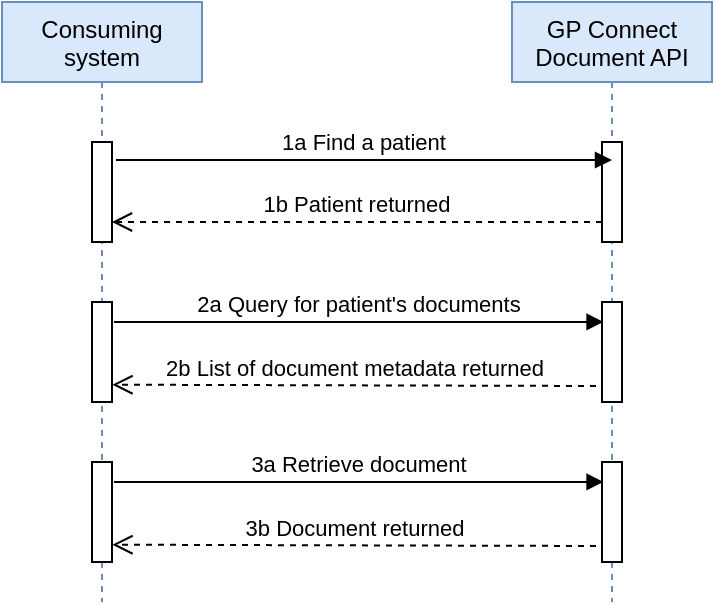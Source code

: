<mxfile version="14.1.8" type="device" pages="2"><diagram id="kgpKYQtTHZ0yAKxKKP6v" name="query and retrieve"><mxGraphModel dx="922" dy="831" grid="1" gridSize="10" guides="1" tooltips="1" connect="1" arrows="1" fold="1" page="1" pageScale="1" pageWidth="850" pageHeight="1100" math="0" shadow="0"><root><mxCell id="0"/><mxCell id="1" parent="0"/><mxCell id="3nuBFxr9cyL0pnOWT2aG-1" value="Consuming&#10;system" style="shape=umlLifeline;perimeter=lifelinePerimeter;container=1;collapsible=0;recursiveResize=0;rounded=0;shadow=0;strokeWidth=1;fillColor=#dae8fc;strokeColor=#6c8ebf;" parent="1" vertex="1"><mxGeometry x="120" y="80" width="100" height="300" as="geometry"/></mxCell><mxCell id="3nuBFxr9cyL0pnOWT2aG-2" value="" style="points=[];perimeter=orthogonalPerimeter;rounded=0;shadow=0;strokeWidth=1;" parent="3nuBFxr9cyL0pnOWT2aG-1" vertex="1"><mxGeometry x="45" y="70" width="10" height="50" as="geometry"/></mxCell><mxCell id="TYLQS_Quh7Jmtxx-G9JT-2" value="" style="html=1;points=[];perimeter=orthogonalPerimeter;" vertex="1" parent="3nuBFxr9cyL0pnOWT2aG-1"><mxGeometry x="45" y="150" width="10" height="50" as="geometry"/></mxCell><mxCell id="TYLQS_Quh7Jmtxx-G9JT-5" value="" style="html=1;points=[];perimeter=orthogonalPerimeter;" vertex="1" parent="3nuBFxr9cyL0pnOWT2aG-1"><mxGeometry x="45" y="230" width="10" height="50" as="geometry"/></mxCell><mxCell id="3nuBFxr9cyL0pnOWT2aG-5" value="GP Connect&#10;Document API" style="shape=umlLifeline;perimeter=lifelinePerimeter;container=1;collapsible=0;recursiveResize=0;rounded=0;shadow=0;strokeWidth=1;fillColor=#dae8fc;strokeColor=#6c8ebf;" parent="1" vertex="1"><mxGeometry x="375" y="80" width="100" height="300" as="geometry"/></mxCell><mxCell id="3nuBFxr9cyL0pnOWT2aG-6" value="" style="points=[];perimeter=orthogonalPerimeter;rounded=0;shadow=0;strokeWidth=1;" parent="3nuBFxr9cyL0pnOWT2aG-5" vertex="1"><mxGeometry x="45" y="70" width="10" height="50" as="geometry"/></mxCell><mxCell id="TYLQS_Quh7Jmtxx-G9JT-1" value="" style="html=1;points=[];perimeter=orthogonalPerimeter;" vertex="1" parent="3nuBFxr9cyL0pnOWT2aG-5"><mxGeometry x="45" y="150" width="10" height="50" as="geometry"/></mxCell><mxCell id="TYLQS_Quh7Jmtxx-G9JT-6" value="" style="html=1;points=[];perimeter=orthogonalPerimeter;" vertex="1" parent="3nuBFxr9cyL0pnOWT2aG-5"><mxGeometry x="45" y="230" width="10" height="50" as="geometry"/></mxCell><mxCell id="3nuBFxr9cyL0pnOWT2aG-7" value="1b Patient returned" style="verticalAlign=bottom;endArrow=open;dashed=1;endSize=8;exitX=0;exitY=0.8;shadow=0;strokeWidth=1;exitDx=0;exitDy=0;exitPerimeter=0;" parent="1" source="3nuBFxr9cyL0pnOWT2aG-6" target="3nuBFxr9cyL0pnOWT2aG-2" edge="1"><mxGeometry relative="1" as="geometry"><mxPoint x="275" y="236" as="targetPoint"/></mxGeometry></mxCell><mxCell id="3nuBFxr9cyL0pnOWT2aG-8" value="1a Find a patient" style="verticalAlign=bottom;endArrow=block;entryX=0.5;entryY=0.18;shadow=0;strokeWidth=1;exitX=1.2;exitY=0.18;exitDx=0;exitDy=0;exitPerimeter=0;entryDx=0;entryDy=0;entryPerimeter=0;" parent="1" source="3nuBFxr9cyL0pnOWT2aG-2" target="3nuBFxr9cyL0pnOWT2aG-6" edge="1"><mxGeometry relative="1" as="geometry"><mxPoint x="275" y="160" as="sourcePoint"/></mxGeometry></mxCell><mxCell id="TYLQS_Quh7Jmtxx-G9JT-3" value="2b List of document metadata returned" style="html=1;verticalAlign=bottom;endArrow=open;dashed=1;endSize=8;exitX=-0.3;exitY=0.84;exitDx=0;exitDy=0;exitPerimeter=0;entryX=1.022;entryY=0.827;entryDx=0;entryDy=0;entryPerimeter=0;" edge="1" parent="1" source="TYLQS_Quh7Jmtxx-G9JT-1" target="TYLQS_Quh7Jmtxx-G9JT-2"><mxGeometry relative="1" as="geometry"><mxPoint x="340" y="270" as="sourcePoint"/><mxPoint x="180" y="272" as="targetPoint"/></mxGeometry></mxCell><mxCell id="TYLQS_Quh7Jmtxx-G9JT-4" value="2a Query for patient's documents" style="html=1;verticalAlign=bottom;endArrow=block;exitX=1.1;exitY=0.2;exitDx=0;exitDy=0;exitPerimeter=0;entryX=0.078;entryY=0.199;entryDx=0;entryDy=0;entryPerimeter=0;" edge="1" parent="1" source="TYLQS_Quh7Jmtxx-G9JT-2" target="TYLQS_Quh7Jmtxx-G9JT-1"><mxGeometry width="80" relative="1" as="geometry"><mxPoint x="230" y="240" as="sourcePoint"/><mxPoint x="340" y="240" as="targetPoint"/></mxGeometry></mxCell><mxCell id="TYLQS_Quh7Jmtxx-G9JT-7" value="3b Document returned" style="html=1;verticalAlign=bottom;endArrow=open;dashed=1;endSize=8;exitX=-0.3;exitY=0.84;exitDx=0;exitDy=0;exitPerimeter=0;entryX=1.022;entryY=0.827;entryDx=0;entryDy=0;entryPerimeter=0;" edge="1" parent="1" source="TYLQS_Quh7Jmtxx-G9JT-6" target="TYLQS_Quh7Jmtxx-G9JT-5"><mxGeometry relative="1" as="geometry"><mxPoint x="415" y="350" as="sourcePoint"/><mxPoint x="255" y="352" as="targetPoint"/></mxGeometry></mxCell><mxCell id="TYLQS_Quh7Jmtxx-G9JT-8" value="3a Retrieve document" style="html=1;verticalAlign=bottom;endArrow=block;exitX=1.1;exitY=0.2;exitDx=0;exitDy=0;exitPerimeter=0;entryX=0.078;entryY=0.199;entryDx=0;entryDy=0;entryPerimeter=0;" edge="1" parent="1" source="TYLQS_Quh7Jmtxx-G9JT-5" target="TYLQS_Quh7Jmtxx-G9JT-6"><mxGeometry width="80" relative="1" as="geometry"><mxPoint x="305" y="320" as="sourcePoint"/><mxPoint x="415" y="320" as="targetPoint"/></mxGeometry></mxCell></root></mxGraphModel></diagram><diagram id="ve6RPMeyOsz3XL96i5ji" name="Page-2"><mxGraphModel dx="1106" dy="997" grid="1" gridSize="10" guides="1" tooltips="1" connect="1" arrows="1" fold="1" page="1" pageScale="1" pageWidth="827" pageHeight="1169" math="0" shadow="0"><root><mxCell id="DKM582R_QvK3ADrvGQ8c-0"/><mxCell id="DKM582R_QvK3ADrvGQ8c-1" parent="DKM582R_QvK3ADrvGQ8c-0"/><mxCell id="tqpBQ2W2qMWUGWvG03G8-0" value="Consuming&#10;system" style="shape=umlLifeline;perimeter=lifelinePerimeter;container=1;collapsible=0;recursiveResize=0;rounded=0;shadow=0;strokeWidth=1;fillColor=#dae8fc;strokeColor=#6c8ebf;" vertex="1" parent="DKM582R_QvK3ADrvGQ8c-1"><mxGeometry x="120" y="80" width="100" height="300" as="geometry"/></mxCell><mxCell id="tqpBQ2W2qMWUGWvG03G8-1" value="" style="points=[];perimeter=orthogonalPerimeter;rounded=0;shadow=0;strokeWidth=1;" vertex="1" parent="tqpBQ2W2qMWUGWvG03G8-0"><mxGeometry x="45" y="70" width="10" height="50" as="geometry"/></mxCell><mxCell id="tqpBQ2W2qMWUGWvG03G8-2" value="" style="html=1;points=[];perimeter=orthogonalPerimeter;" vertex="1" parent="tqpBQ2W2qMWUGWvG03G8-0"><mxGeometry x="45" y="150" width="10" height="50" as="geometry"/></mxCell><mxCell id="tqpBQ2W2qMWUGWvG03G8-3" value="" style="html=1;points=[];perimeter=orthogonalPerimeter;" vertex="1" parent="tqpBQ2W2qMWUGWvG03G8-0"><mxGeometry x="45" y="230" width="10" height="50" as="geometry"/></mxCell><mxCell id="tqpBQ2W2qMWUGWvG03G8-4" value="GP Connect&#10;Document API" style="shape=umlLifeline;perimeter=lifelinePerimeter;container=1;collapsible=0;recursiveResize=0;rounded=0;shadow=0;strokeWidth=1;fillColor=#dae8fc;strokeColor=#6c8ebf;" vertex="1" parent="DKM582R_QvK3ADrvGQ8c-1"><mxGeometry x="450" y="80" width="100" height="300" as="geometry"/></mxCell><mxCell id="tqpBQ2W2qMWUGWvG03G8-5" value="" style="points=[];perimeter=orthogonalPerimeter;rounded=0;shadow=0;strokeWidth=1;" vertex="1" parent="tqpBQ2W2qMWUGWvG03G8-4"><mxGeometry x="45" y="70" width="10" height="50" as="geometry"/></mxCell><mxCell id="tqpBQ2W2qMWUGWvG03G8-6" value="" style="html=1;points=[];perimeter=orthogonalPerimeter;" vertex="1" parent="tqpBQ2W2qMWUGWvG03G8-4"><mxGeometry x="45" y="150" width="10" height="50" as="geometry"/></mxCell><mxCell id="tqpBQ2W2qMWUGWvG03G8-7" value="" style="html=1;points=[];perimeter=orthogonalPerimeter;" vertex="1" parent="tqpBQ2W2qMWUGWvG03G8-4"><mxGeometry x="45" y="230" width="10" height="50" as="geometry"/></mxCell><mxCell id="tqpBQ2W2qMWUGWvG03G8-8" value="1b Patient returned" style="verticalAlign=bottom;endArrow=open;dashed=1;endSize=8;exitX=0;exitY=0.8;shadow=0;strokeWidth=1;exitDx=0;exitDy=0;exitPerimeter=0;" edge="1" parent="DKM582R_QvK3ADrvGQ8c-1" source="tqpBQ2W2qMWUGWvG03G8-5" target="tqpBQ2W2qMWUGWvG03G8-1"><mxGeometry relative="1" as="geometry"><mxPoint x="275" y="236" as="targetPoint"/></mxGeometry></mxCell><mxCell id="tqpBQ2W2qMWUGWvG03G8-9" value="1a Find a patient" style="verticalAlign=bottom;endArrow=block;entryX=0.5;entryY=0.18;shadow=0;strokeWidth=1;exitX=1.2;exitY=0.18;exitDx=0;exitDy=0;exitPerimeter=0;entryDx=0;entryDy=0;entryPerimeter=0;" edge="1" parent="DKM582R_QvK3ADrvGQ8c-1" source="tqpBQ2W2qMWUGWvG03G8-1" target="tqpBQ2W2qMWUGWvG03G8-5"><mxGeometry relative="1" as="geometry"><mxPoint x="275" y="160" as="sourcePoint"/></mxGeometry></mxCell><mxCell id="tqpBQ2W2qMWUGWvG03G8-10" value="2b Structured record and document metadata returned" style="html=1;verticalAlign=bottom;endArrow=open;dashed=1;endSize=8;exitX=-0.3;exitY=0.84;exitDx=0;exitDy=0;exitPerimeter=0;entryX=1.022;entryY=0.827;entryDx=0;entryDy=0;entryPerimeter=0;" edge="1" parent="DKM582R_QvK3ADrvGQ8c-1" source="tqpBQ2W2qMWUGWvG03G8-6" target="tqpBQ2W2qMWUGWvG03G8-2"><mxGeometry relative="1" as="geometry"><mxPoint x="340" y="270" as="sourcePoint"/><mxPoint x="180" y="272" as="targetPoint"/></mxGeometry></mxCell><mxCell id="tqpBQ2W2qMWUGWvG03G8-11" value="2a Retrieve patient's structured record" style="html=1;verticalAlign=bottom;endArrow=block;exitX=1.1;exitY=0.2;exitDx=0;exitDy=0;exitPerimeter=0;entryX=0.078;entryY=0.199;entryDx=0;entryDy=0;entryPerimeter=0;" edge="1" parent="DKM582R_QvK3ADrvGQ8c-1" source="tqpBQ2W2qMWUGWvG03G8-2" target="tqpBQ2W2qMWUGWvG03G8-6"><mxGeometry width="80" relative="1" as="geometry"><mxPoint x="230" y="240" as="sourcePoint"/><mxPoint x="340" y="240" as="targetPoint"/></mxGeometry></mxCell><mxCell id="tqpBQ2W2qMWUGWvG03G8-12" value="3b Document returned" style="html=1;verticalAlign=bottom;endArrow=open;dashed=1;endSize=8;exitX=-0.3;exitY=0.84;exitDx=0;exitDy=0;exitPerimeter=0;entryX=1.022;entryY=0.827;entryDx=0;entryDy=0;entryPerimeter=0;" edge="1" parent="DKM582R_QvK3ADrvGQ8c-1" source="tqpBQ2W2qMWUGWvG03G8-7" target="tqpBQ2W2qMWUGWvG03G8-3"><mxGeometry relative="1" as="geometry"><mxPoint x="415" y="350" as="sourcePoint"/><mxPoint x="255" y="352" as="targetPoint"/></mxGeometry></mxCell><mxCell id="tqpBQ2W2qMWUGWvG03G8-13" value="3a Retrieve document" style="html=1;verticalAlign=bottom;endArrow=block;exitX=1.1;exitY=0.2;exitDx=0;exitDy=0;exitPerimeter=0;entryX=0.078;entryY=0.199;entryDx=0;entryDy=0;entryPerimeter=0;" edge="1" parent="DKM582R_QvK3ADrvGQ8c-1" source="tqpBQ2W2qMWUGWvG03G8-3" target="tqpBQ2W2qMWUGWvG03G8-7"><mxGeometry width="80" relative="1" as="geometry"><mxPoint x="305" y="320" as="sourcePoint"/><mxPoint x="415" y="320" as="targetPoint"/></mxGeometry></mxCell></root></mxGraphModel></diagram></mxfile>